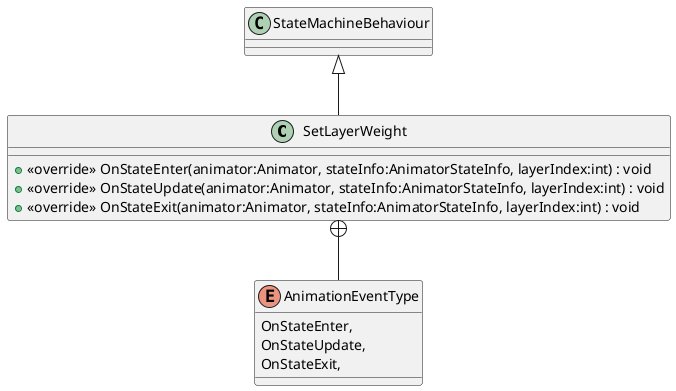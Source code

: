 @startuml
class SetLayerWeight {
    + <<override>> OnStateEnter(animator:Animator, stateInfo:AnimatorStateInfo, layerIndex:int) : void
    + <<override>> OnStateUpdate(animator:Animator, stateInfo:AnimatorStateInfo, layerIndex:int) : void
    + <<override>> OnStateExit(animator:Animator, stateInfo:AnimatorStateInfo, layerIndex:int) : void
}
enum AnimationEventType {
    OnStateEnter,
    OnStateUpdate,
    OnStateExit,
}
StateMachineBehaviour <|-- SetLayerWeight
SetLayerWeight +-- AnimationEventType
@enduml
